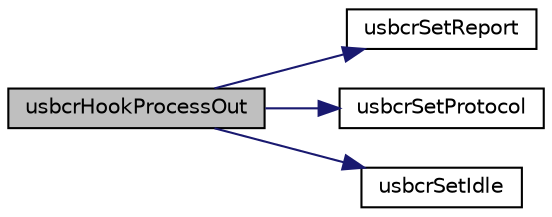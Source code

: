 digraph "usbcrHookProcessOut"
{
  edge [fontname="Helvetica",fontsize="10",labelfontname="Helvetica",labelfontsize="10"];
  node [fontname="Helvetica",fontsize="10",shape=record];
  rankdir="LR";
  Node1 [label="usbcrHookProcessOut",height=0.2,width=0.4,color="black", fillcolor="grey75", style="filled" fontcolor="black"];
  Node1 -> Node2 [color="midnightblue",fontsize="10",style="solid",fontname="Helvetica"];
  Node2 [label="usbcrSetReport",height=0.2,width=0.4,color="black", fillcolor="white", style="filled",URL="$usb__class__requests_8c.html#a205eb81614d8a2e02ffd6834682eb449"];
  Node1 -> Node3 [color="midnightblue",fontsize="10",style="solid",fontname="Helvetica"];
  Node3 [label="usbcrSetProtocol",height=0.2,width=0.4,color="black", fillcolor="white", style="filled",URL="$usb__class__requests_8c.html#abe4c122a138da37c01f822e15d9a3f80"];
  Node1 -> Node4 [color="midnightblue",fontsize="10",style="solid",fontname="Helvetica"];
  Node4 [label="usbcrSetIdle",height=0.2,width=0.4,color="black", fillcolor="white", style="filled",URL="$usb__class__requests_8c.html#a314983f738431cd56bb0ac6460f45390"];
}
